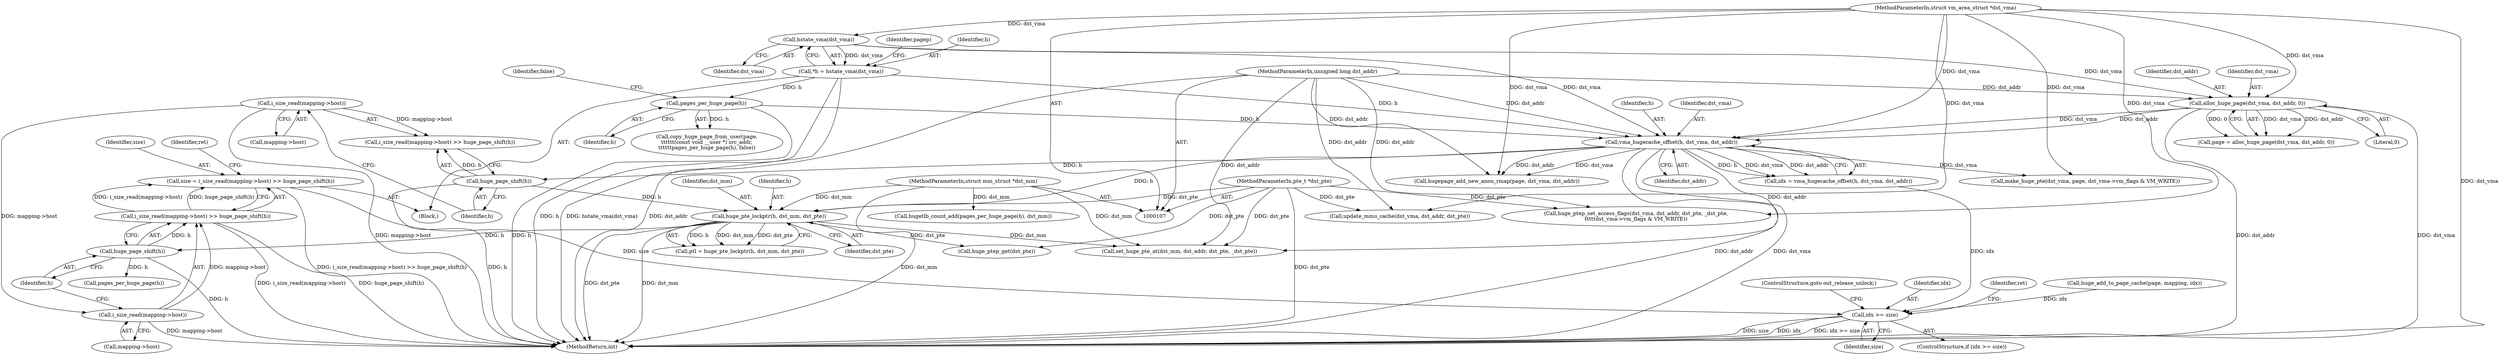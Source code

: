 digraph "0_linux_1e3921471354244f70fe268586ff94a97a6dd4df@API" {
"1000242" [label="(Call,size = i_size_read(mapping->host) >> huge_page_shift(h))"];
"1000244" [label="(Call,i_size_read(mapping->host) >> huge_page_shift(h))"];
"1000245" [label="(Call,i_size_read(mapping->host))"];
"1000210" [label="(Call,i_size_read(mapping->host))"];
"1000249" [label="(Call,huge_page_shift(h))"];
"1000236" [label="(Call,huge_pte_lockptr(h, dst_mm, dst_pte))"];
"1000200" [label="(Call,vma_hugecache_offset(h, dst_vma, dst_addr))"];
"1000127" [label="(Call,*h = hstate_vma(dst_vma))"];
"1000129" [label="(Call,hstate_vma(dst_vma))"];
"1000110" [label="(MethodParameterIn,struct vm_area_struct *dst_vma)"];
"1000161" [label="(Call,pages_per_huge_page(h))"];
"1000146" [label="(Call,alloc_huge_page(dst_vma, dst_addr, 0))"];
"1000111" [label="(MethodParameterIn,unsigned long dst_addr)"];
"1000214" [label="(Call,huge_page_shift(h))"];
"1000108" [label="(MethodParameterIn,struct mm_struct *dst_mm)"];
"1000109" [label="(MethodParameterIn,pte_t *dst_pte)"];
"1000256" [label="(Call,idx >= size)"];
"1000246" [label="(Call,mapping->host)"];
"1000198" [label="(Call,idx = vma_hugecache_offset(h, dst_vma, dst_addr))"];
"1000138" [label="(Identifier,pagep)"];
"1000129" [label="(Call,hstate_vma(dst_vma))"];
"1000128" [label="(Identifier,h)"];
"1000249" [label="(Call,huge_page_shift(h))"];
"1000156" [label="(Call,copy_huge_page_from_user(page,\n\t\t\t\t\t\t(const void __user *) src_addr,\n\t\t\t\t\t\tpages_per_huge_page(h), false))"];
"1000245" [label="(Call,i_size_read(mapping->host))"];
"1000243" [label="(Identifier,size)"];
"1000146" [label="(Call,alloc_huge_page(dst_vma, dst_addr, 0))"];
"1000111" [label="(MethodParameterIn,unsigned long dst_addr)"];
"1000163" [label="(Identifier,false)"];
"1000326" [label="(Call,pages_per_huge_page(h))"];
"1000215" [label="(Identifier,h)"];
"1000161" [label="(Call,pages_per_huge_page(h))"];
"1000255" [label="(ControlStructure,if (idx >= size))"];
"1000201" [label="(Identifier,h)"];
"1000250" [label="(Identifier,h)"];
"1000127" [label="(Call,*h = hstate_vma(dst_vma))"];
"1000315" [label="(Call,huge_ptep_set_access_flags(dst_vma, dst_addr, dst_pte, _dst_pte,\n\t\t\t\t\tdst_vma->vm_flags & VM_WRITE))"];
"1000162" [label="(Identifier,h)"];
"1000257" [label="(Identifier,idx)"];
"1000280" [label="(Call,hugepage_add_new_anon_rmap(page, dst_vma, dst_addr))"];
"1000130" [label="(Identifier,dst_vma)"];
"1000108" [label="(MethodParameterIn,struct mm_struct *dst_mm)"];
"1000286" [label="(Call,make_huge_pte(dst_vma, page, dst_vma->vm_flags & VM_WRITE))"];
"1000214" [label="(Call,huge_page_shift(h))"];
"1000211" [label="(Call,mapping->host)"];
"1000203" [label="(Identifier,dst_addr)"];
"1000256" [label="(Call,idx >= size)"];
"1000209" [label="(Call,i_size_read(mapping->host) >> huge_page_shift(h))"];
"1000109" [label="(MethodParameterIn,pte_t *dst_pte)"];
"1000148" [label="(Identifier,dst_addr)"];
"1000236" [label="(Call,huge_pte_lockptr(h, dst_mm, dst_pte))"];
"1000261" [label="(Identifier,ret)"];
"1000242" [label="(Call,size = i_size_read(mapping->host) >> huge_page_shift(h))"];
"1000200" [label="(Call,vma_hugecache_offset(h, dst_vma, dst_addr))"];
"1000329" [label="(Call,update_mmu_cache(dst_vma, dst_addr, dst_pte))"];
"1000210" [label="(Call,i_size_read(mapping->host))"];
"1000239" [label="(Identifier,dst_pte)"];
"1000149" [label="(Literal,0)"];
"1000258" [label="(Identifier,size)"];
"1000110" [label="(MethodParameterIn,struct vm_area_struct *dst_vma)"];
"1000114" [label="(Block,)"];
"1000238" [label="(Identifier,dst_mm)"];
"1000308" [label="(Call,set_huge_pte_at(dst_mm, dst_addr, dst_pte, _dst_pte))"];
"1000147" [label="(Identifier,dst_vma)"];
"1000227" [label="(Call,huge_add_to_page_cache(page, mapping, idx))"];
"1000325" [label="(Call,hugetlb_count_add(pages_per_huge_page(h), dst_mm))"];
"1000259" [label="(ControlStructure,goto out_release_unlock;)"];
"1000356" [label="(MethodReturn,int)"];
"1000252" [label="(Identifier,ret)"];
"1000244" [label="(Call,i_size_read(mapping->host) >> huge_page_shift(h))"];
"1000237" [label="(Identifier,h)"];
"1000267" [label="(Call,huge_ptep_get(dst_pte))"];
"1000144" [label="(Call,page = alloc_huge_page(dst_vma, dst_addr, 0))"];
"1000234" [label="(Call,ptl = huge_pte_lockptr(h, dst_mm, dst_pte))"];
"1000202" [label="(Identifier,dst_vma)"];
"1000242" -> "1000114"  [label="AST: "];
"1000242" -> "1000244"  [label="CFG: "];
"1000243" -> "1000242"  [label="AST: "];
"1000244" -> "1000242"  [label="AST: "];
"1000252" -> "1000242"  [label="CFG: "];
"1000242" -> "1000356"  [label="DDG: i_size_read(mapping->host) >> huge_page_shift(h)"];
"1000244" -> "1000242"  [label="DDG: i_size_read(mapping->host)"];
"1000244" -> "1000242"  [label="DDG: huge_page_shift(h)"];
"1000242" -> "1000256"  [label="DDG: size"];
"1000244" -> "1000249"  [label="CFG: "];
"1000245" -> "1000244"  [label="AST: "];
"1000249" -> "1000244"  [label="AST: "];
"1000244" -> "1000356"  [label="DDG: i_size_read(mapping->host)"];
"1000244" -> "1000356"  [label="DDG: huge_page_shift(h)"];
"1000245" -> "1000244"  [label="DDG: mapping->host"];
"1000249" -> "1000244"  [label="DDG: h"];
"1000245" -> "1000246"  [label="CFG: "];
"1000246" -> "1000245"  [label="AST: "];
"1000250" -> "1000245"  [label="CFG: "];
"1000245" -> "1000356"  [label="DDG: mapping->host"];
"1000210" -> "1000245"  [label="DDG: mapping->host"];
"1000210" -> "1000209"  [label="AST: "];
"1000210" -> "1000211"  [label="CFG: "];
"1000211" -> "1000210"  [label="AST: "];
"1000215" -> "1000210"  [label="CFG: "];
"1000210" -> "1000356"  [label="DDG: mapping->host"];
"1000210" -> "1000209"  [label="DDG: mapping->host"];
"1000249" -> "1000250"  [label="CFG: "];
"1000250" -> "1000249"  [label="AST: "];
"1000249" -> "1000356"  [label="DDG: h"];
"1000236" -> "1000249"  [label="DDG: h"];
"1000249" -> "1000326"  [label="DDG: h"];
"1000236" -> "1000234"  [label="AST: "];
"1000236" -> "1000239"  [label="CFG: "];
"1000237" -> "1000236"  [label="AST: "];
"1000238" -> "1000236"  [label="AST: "];
"1000239" -> "1000236"  [label="AST: "];
"1000234" -> "1000236"  [label="CFG: "];
"1000236" -> "1000356"  [label="DDG: dst_pte"];
"1000236" -> "1000356"  [label="DDG: dst_mm"];
"1000236" -> "1000234"  [label="DDG: h"];
"1000236" -> "1000234"  [label="DDG: dst_mm"];
"1000236" -> "1000234"  [label="DDG: dst_pte"];
"1000200" -> "1000236"  [label="DDG: h"];
"1000214" -> "1000236"  [label="DDG: h"];
"1000108" -> "1000236"  [label="DDG: dst_mm"];
"1000109" -> "1000236"  [label="DDG: dst_pte"];
"1000236" -> "1000267"  [label="DDG: dst_pte"];
"1000236" -> "1000308"  [label="DDG: dst_mm"];
"1000200" -> "1000198"  [label="AST: "];
"1000200" -> "1000203"  [label="CFG: "];
"1000201" -> "1000200"  [label="AST: "];
"1000202" -> "1000200"  [label="AST: "];
"1000203" -> "1000200"  [label="AST: "];
"1000198" -> "1000200"  [label="CFG: "];
"1000200" -> "1000356"  [label="DDG: dst_addr"];
"1000200" -> "1000356"  [label="DDG: dst_vma"];
"1000200" -> "1000198"  [label="DDG: h"];
"1000200" -> "1000198"  [label="DDG: dst_vma"];
"1000200" -> "1000198"  [label="DDG: dst_addr"];
"1000127" -> "1000200"  [label="DDG: h"];
"1000161" -> "1000200"  [label="DDG: h"];
"1000129" -> "1000200"  [label="DDG: dst_vma"];
"1000146" -> "1000200"  [label="DDG: dst_vma"];
"1000146" -> "1000200"  [label="DDG: dst_addr"];
"1000110" -> "1000200"  [label="DDG: dst_vma"];
"1000111" -> "1000200"  [label="DDG: dst_addr"];
"1000200" -> "1000214"  [label="DDG: h"];
"1000200" -> "1000280"  [label="DDG: dst_vma"];
"1000200" -> "1000280"  [label="DDG: dst_addr"];
"1000200" -> "1000286"  [label="DDG: dst_vma"];
"1000200" -> "1000308"  [label="DDG: dst_addr"];
"1000127" -> "1000114"  [label="AST: "];
"1000127" -> "1000129"  [label="CFG: "];
"1000128" -> "1000127"  [label="AST: "];
"1000129" -> "1000127"  [label="AST: "];
"1000138" -> "1000127"  [label="CFG: "];
"1000127" -> "1000356"  [label="DDG: hstate_vma(dst_vma)"];
"1000127" -> "1000356"  [label="DDG: h"];
"1000129" -> "1000127"  [label="DDG: dst_vma"];
"1000127" -> "1000161"  [label="DDG: h"];
"1000129" -> "1000130"  [label="CFG: "];
"1000130" -> "1000129"  [label="AST: "];
"1000110" -> "1000129"  [label="DDG: dst_vma"];
"1000129" -> "1000146"  [label="DDG: dst_vma"];
"1000110" -> "1000107"  [label="AST: "];
"1000110" -> "1000356"  [label="DDG: dst_vma"];
"1000110" -> "1000146"  [label="DDG: dst_vma"];
"1000110" -> "1000280"  [label="DDG: dst_vma"];
"1000110" -> "1000286"  [label="DDG: dst_vma"];
"1000110" -> "1000315"  [label="DDG: dst_vma"];
"1000110" -> "1000329"  [label="DDG: dst_vma"];
"1000161" -> "1000156"  [label="AST: "];
"1000161" -> "1000162"  [label="CFG: "];
"1000162" -> "1000161"  [label="AST: "];
"1000163" -> "1000161"  [label="CFG: "];
"1000161" -> "1000356"  [label="DDG: h"];
"1000161" -> "1000156"  [label="DDG: h"];
"1000146" -> "1000144"  [label="AST: "];
"1000146" -> "1000149"  [label="CFG: "];
"1000147" -> "1000146"  [label="AST: "];
"1000148" -> "1000146"  [label="AST: "];
"1000149" -> "1000146"  [label="AST: "];
"1000144" -> "1000146"  [label="CFG: "];
"1000146" -> "1000356"  [label="DDG: dst_addr"];
"1000146" -> "1000356"  [label="DDG: dst_vma"];
"1000146" -> "1000144"  [label="DDG: dst_vma"];
"1000146" -> "1000144"  [label="DDG: dst_addr"];
"1000146" -> "1000144"  [label="DDG: 0"];
"1000111" -> "1000146"  [label="DDG: dst_addr"];
"1000111" -> "1000107"  [label="AST: "];
"1000111" -> "1000356"  [label="DDG: dst_addr"];
"1000111" -> "1000280"  [label="DDG: dst_addr"];
"1000111" -> "1000308"  [label="DDG: dst_addr"];
"1000111" -> "1000315"  [label="DDG: dst_addr"];
"1000111" -> "1000329"  [label="DDG: dst_addr"];
"1000214" -> "1000209"  [label="AST: "];
"1000214" -> "1000215"  [label="CFG: "];
"1000215" -> "1000214"  [label="AST: "];
"1000209" -> "1000214"  [label="CFG: "];
"1000214" -> "1000356"  [label="DDG: h"];
"1000214" -> "1000209"  [label="DDG: h"];
"1000108" -> "1000107"  [label="AST: "];
"1000108" -> "1000356"  [label="DDG: dst_mm"];
"1000108" -> "1000308"  [label="DDG: dst_mm"];
"1000108" -> "1000325"  [label="DDG: dst_mm"];
"1000109" -> "1000107"  [label="AST: "];
"1000109" -> "1000356"  [label="DDG: dst_pte"];
"1000109" -> "1000267"  [label="DDG: dst_pte"];
"1000109" -> "1000308"  [label="DDG: dst_pte"];
"1000109" -> "1000315"  [label="DDG: dst_pte"];
"1000109" -> "1000329"  [label="DDG: dst_pte"];
"1000256" -> "1000255"  [label="AST: "];
"1000256" -> "1000258"  [label="CFG: "];
"1000257" -> "1000256"  [label="AST: "];
"1000258" -> "1000256"  [label="AST: "];
"1000259" -> "1000256"  [label="CFG: "];
"1000261" -> "1000256"  [label="CFG: "];
"1000256" -> "1000356"  [label="DDG: size"];
"1000256" -> "1000356"  [label="DDG: idx"];
"1000256" -> "1000356"  [label="DDG: idx >= size"];
"1000198" -> "1000256"  [label="DDG: idx"];
"1000227" -> "1000256"  [label="DDG: idx"];
}
